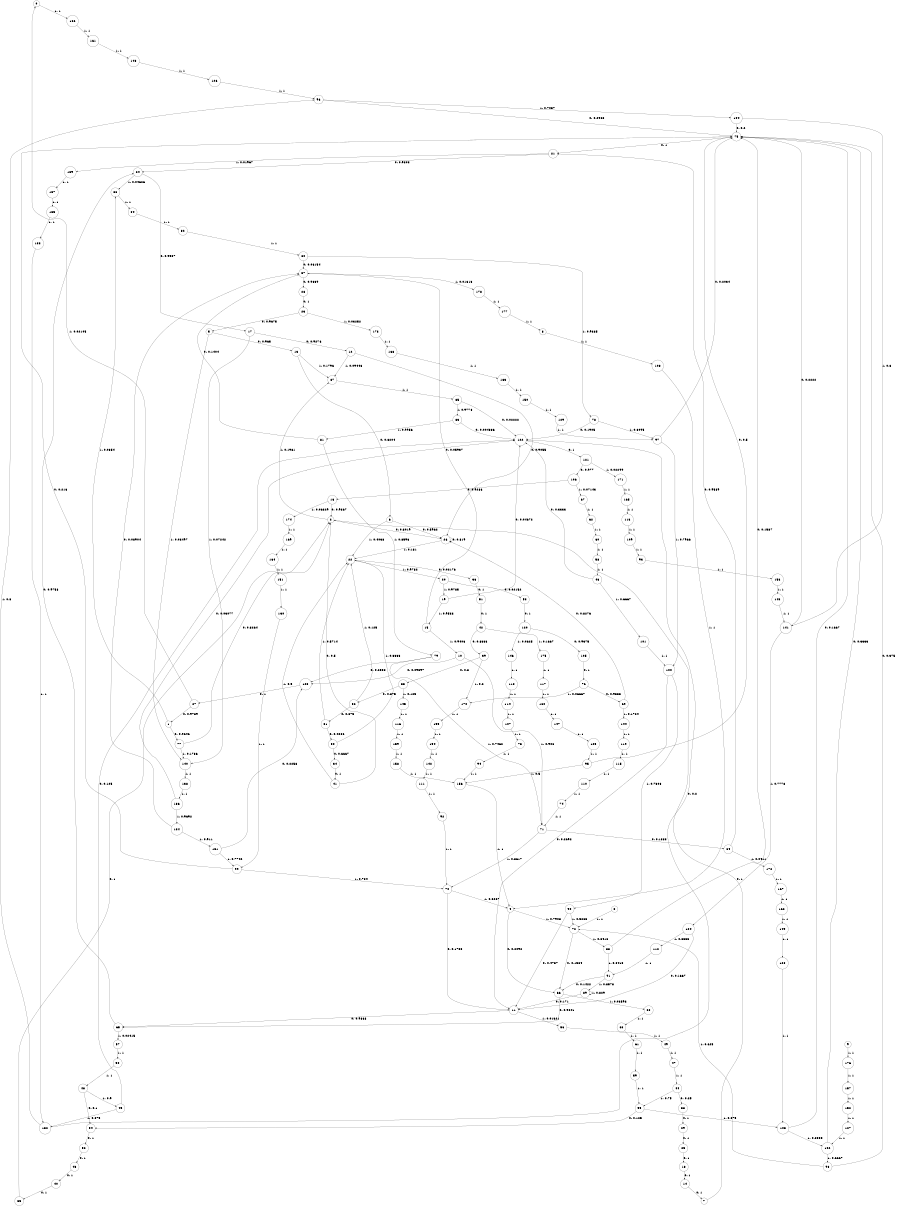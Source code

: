 digraph "ch3_both_short_L14" {
size = "6,8.5";
ratio = "fill";
node [shape = circle];
node [fontsize = 24];
edge [fontsize = 24];
0 -> 166 [label = "1: 1        "];
1 -> 77 [label = "0: 0.9646   "];
1 -> 86 [label = "1: 0.0354   "];
2 -> 26 [label = "0: 0.8019   "];
2 -> 87 [label = "1: 0.1981   "];
3 -> 72 [label = "1: 1        "];
4 -> 66 [label = "0: 0.2092   "];
4 -> 72 [label = "1: 0.7908   "];
5 -> 13 [label = "0: 0.965    "];
5 -> 140 [label = "1: 0.03497  "];
6 -> 26 [label = "0: 0.5962   "];
6 -> 22 [label = "1: 0.4038   "];
7 -> 2 [label = "0: 1        "];
8 -> 108 [label = "1: 1        "];
9 -> 176 [label = "1: 1        "];
10 -> 123 [label = "0: 0.09397  "];
10 -> 71 [label = "1: 0.906    "];
11 -> 65 [label = "0: 0.9868   "];
11 -> 56 [label = "1: 0.01321  "];
12 -> 26 [label = "0: 0.9055   "];
12 -> 87 [label = "1: 0.09446  "];
13 -> 6 [label = "0: 0.8204   "];
13 -> 87 [label = "1: 0.1796   "];
14 -> 7 [label = "0: 1        "];
15 -> 37 [label = "0: 0.05937  "];
15 -> 10 [label = "1: 0.9406   "];
16 -> 2 [label = "0: 0.9367   "];
16 -> 174 [label = "1: 0.06329  "];
17 -> 12 [label = "0: 0.9276   "];
17 -> 140 [label = "1: 0.07242  "];
18 -> 14 [label = "0: 1        "];
19 -> 122 [label = "0: 0.04672  "];
19 -> 15 [label = "1: 0.9533   "];
20 -> 53 [label = "0: 0.02152  "];
20 -> 19 [label = "1: 0.9785   "];
21 -> 24 [label = "0: 0.9803   "];
21 -> 139 [label = "1: 0.01967  "];
22 -> 36 [label = "0: 0.02176  "];
22 -> 20 [label = "1: 0.9782   "];
23 -> 5 [label = "0: 0.9675   "];
23 -> 173 [label = "1: 0.03252  "];
24 -> 17 [label = "0: 0.9537   "];
24 -> 86 [label = "1: 0.04626  "];
25 -> 18 [label = "0: 1        "];
26 -> 26 [label = "0: 0.819    "];
26 -> 22 [label = "1: 0.181    "];
27 -> 1 [label = "0: 0.9789   "];
27 -> 0 [label = "1: 0.02105  "];
28 -> 23 [label = "0: 1        "];
29 -> 25 [label = "0: 1        "];
30 -> 34 [label = "0: 0.6667   "];
30 -> 22 [label = "1: 0.3333   "];
31 -> 30 [label = "0: 0.4286   "];
31 -> 22 [label = "1: 0.5714   "];
32 -> 31 [label = "0: 0.875    "];
32 -> 22 [label = "1: 0.125    "];
33 -> 32 [label = "0: 0.875    "];
33 -> 145 [label = "1: 0.125    "];
34 -> 41 [label = "0: 1        "];
35 -> 2 [label = "0: 1        "];
36 -> 51 [label = "0: 1        "];
37 -> 28 [label = "0: 0.9839   "];
37 -> 178 [label = "1: 0.01613  "];
38 -> 29 [label = "0: 1        "];
39 -> 33 [label = "0: 0.8      "];
39 -> 170 [label = "1: 0.2      "];
40 -> 35 [label = "0: 1        "];
41 -> 2 [label = "0: 0.5      "];
41 -> 22 [label = "1: 0.5      "];
42 -> 39 [label = "0: 0.8333   "];
42 -> 175 [label = "1: 0.1667   "];
43 -> 40 [label = "0: 1        "];
44 -> 38 [label = "0: 0.25     "];
44 -> 55 [label = "1: 0.75     "];
45 -> 122 [label = "0: 0.125    "];
45 -> 132 [label = "1: 0.875    "];
46 -> 122 [label = "0: 0.3333   "];
46 -> 101 [label = "1: 0.6667   "];
47 -> 44 [label = "1: 1        "];
48 -> 54 [label = "0: 0.1      "];
48 -> 45 [label = "1: 0.9      "];
49 -> 47 [label = "1: 1        "];
50 -> 48 [label = "1: 1        "];
51 -> 42 [label = "0: 1        "];
52 -> 43 [label = "0: 1        "];
53 -> 120 [label = "0: 1        "];
54 -> 52 [label = "0: 1        "];
55 -> 54 [label = "0: 0.125    "];
55 -> 103 [label = "1: 0.875    "];
56 -> 49 [label = "1: 1        "];
57 -> 50 [label = "1: 1        "];
58 -> 46 [label = "1: 1        "];
59 -> 55 [label = "1: 1        "];
60 -> 58 [label = "1: 1        "];
61 -> 59 [label = "1: 1        "];
62 -> 60 [label = "1: 1        "];
63 -> 61 [label = "1: 1        "];
64 -> 21 [label = "0: 0.9589   "];
64 -> 172 [label = "1: 0.0411   "];
65 -> 24 [label = "0: 0.9758   "];
65 -> 57 [label = "1: 0.02415  "];
66 -> 65 [label = "0: 0.9641   "];
66 -> 68 [label = "1: 0.03593  "];
67 -> 62 [label = "1: 1        "];
68 -> 63 [label = "1: 1        "];
69 -> 26 [label = "0: 0.8276   "];
69 -> 144 [label = "1: 0.1724   "];
70 -> 11 [label = "0: 0.1733   "];
70 -> 4 [label = "1: 0.8267   "];
71 -> 64 [label = "0: 0.1383   "];
71 -> 70 [label = "1: 0.8617   "];
72 -> 66 [label = "0: 0.1584   "];
72 -> 88 [label = "1: 0.8416   "];
73 -> 94 [label = "1: 1        "];
74 -> 71 [label = "1: 1        "];
75 -> 21 [label = "0: 1        "];
76 -> 69 [label = "0: 0.9333   "];
76 -> 170 [label = "1: 0.06667  "];
77 -> 2 [label = "0: 0.8264   "];
77 -> 140 [label = "1: 0.1736   "];
78 -> 122 [label = "0: 0.1905   "];
78 -> 97 [label = "1: 0.8095   "];
79 -> 123 [label = "0: 0.2538   "];
79 -> 71 [label = "1: 0.7462   "];
80 -> 37 [label = "0: 0.06154  "];
80 -> 78 [label = "1: 0.9385   "];
81 -> 37 [label = "0: 0.1404   "];
81 -> 79 [label = "1: 0.8596   "];
82 -> 80 [label = "1: 1        "];
83 -> 122 [label = "0: 0.004386  "];
83 -> 81 [label = "1: 0.9956   "];
84 -> 82 [label = "1: 1        "];
85 -> 122 [label = "0: 0.02222  "];
85 -> 83 [label = "1: 0.9778   "];
86 -> 84 [label = "1: 1        "];
87 -> 85 [label = "1: 1        "];
88 -> 75 [label = "0: 0.1587   "];
88 -> 91 [label = "1: 0.8413   "];
89 -> 11 [label = "0: 0.171    "];
89 -> 89 [label = "1: 0.829    "];
90 -> 11 [label = "0: 0.4737   "];
90 -> 72 [label = "1: 0.5263   "];
91 -> 66 [label = "0: 0.1422   "];
91 -> 89 [label = "1: 0.8578   "];
92 -> 70 [label = "1: 1        "];
93 -> 153 [label = "1: 1        "];
94 -> 156 [label = "1: 1        "];
95 -> 75 [label = "0: 0.5      "];
95 -> 156 [label = "1: 0.5      "];
96 -> 75 [label = "0: 0.2963   "];
96 -> 104 [label = "1: 0.7037   "];
97 -> 75 [label = "0: 0.2034   "];
97 -> 100 [label = "1: 0.7966   "];
98 -> 75 [label = "0: 0.375    "];
98 -> 72 [label = "1: 0.625    "];
99 -> 75 [label = "0: 0.216    "];
99 -> 70 [label = "1: 0.784    "];
100 -> 11 [label = "0: 0.2692   "];
100 -> 90 [label = "1: 0.7308   "];
101 -> 100 [label = "1: 1        "];
102 -> 75 [label = "0: 0.3333   "];
102 -> 98 [label = "1: 0.6667   "];
103 -> 75 [label = "0: 0.1667   "];
103 -> 102 [label = "1: 0.8333   "];
104 -> 75 [label = "0: 0.2      "];
104 -> 141 [label = "1: 0.8      "];
105 -> 76 [label = "0: 1        "];
106 -> 16 [label = "0: 0.9286   "];
106 -> 67 [label = "1: 0.07143  "];
107 -> 73 [label = "1: 1        "];
108 -> 4 [label = "1: 1        "];
109 -> 93 [label = "1: 1        "];
110 -> 74 [label = "1: 1        "];
111 -> 92 [label = "1: 1        "];
112 -> 91 [label = "1: 1        "];
113 -> 109 [label = "1: 1        "];
114 -> 107 [label = "1: 1        "];
115 -> 110 [label = "1: 1        "];
116 -> 159 [label = "1: 1        "];
117 -> 160 [label = "1: 1        "];
118 -> 114 [label = "1: 1        "];
119 -> 115 [label = "1: 1        "];
120 -> 105 [label = "0: 0.9375   "];
120 -> 146 [label = "1: 0.0625   "];
121 -> 106 [label = "0: 0.977    "];
121 -> 171 [label = "1: 0.02299  "];
122 -> 121 [label = "0: 1        "];
123 -> 27 [label = "0: 1        "];
124 -> 11 [label = "0: 0.1667   "];
124 -> 112 [label = "1: 0.8333   "];
125 -> 95 [label = "1: 1        "];
126 -> 96 [label = "1: 1        "];
127 -> 102 [label = "1: 1        "];
128 -> 103 [label = "1: 1        "];
129 -> 97 [label = "1: 1        "];
130 -> 99 [label = "1: 1        "];
131 -> 123 [label = "0: 0.2258   "];
131 -> 99 [label = "1: 0.7742   "];
132 -> 122 [label = "0: 0.2      "];
132 -> 96 [label = "1: 0.8      "];
133 -> 132 [label = "1: 1        "];
134 -> 37 [label = "0: 0.08904  "];
134 -> 131 [label = "1: 0.911    "];
135 -> 133 [label = "1: 1        "];
136 -> 122 [label = "0: 0.03077  "];
136 -> 134 [label = "1: 0.9692   "];
137 -> 135 [label = "1: 1        "];
138 -> 136 [label = "1: 1        "];
139 -> 137 [label = "1: 1        "];
140 -> 138 [label = "1: 1        "];
141 -> 75 [label = "0: 0.2222   "];
141 -> 124 [label = "1: 0.7778   "];
142 -> 111 [label = "1: 1        "];
143 -> 141 [label = "1: 1        "];
144 -> 119 [label = "1: 1        "];
145 -> 116 [label = "1: 1        "];
146 -> 118 [label = "1: 1        "];
147 -> 125 [label = "1: 1        "];
148 -> 126 [label = "1: 1        "];
149 -> 128 [label = "1: 1        "];
150 -> 129 [label = "1: 1        "];
151 -> 130 [label = "1: 1        "];
152 -> 127 [label = "1: 1        "];
153 -> 143 [label = "1: 1        "];
154 -> 142 [label = "1: 1        "];
155 -> 154 [label = "1: 1        "];
156 -> 4 [label = "1: 1        "];
157 -> 152 [label = "1: 1        "];
158 -> 156 [label = "1: 1        "];
159 -> 158 [label = "1: 1        "];
160 -> 147 [label = "1: 1        "];
161 -> 148 [label = "1: 1        "];
162 -> 149 [label = "1: 1        "];
163 -> 150 [label = "1: 1        "];
164 -> 151 [label = "1: 1        "];
165 -> 113 [label = "1: 1        "];
166 -> 161 [label = "1: 1        "];
167 -> 162 [label = "1: 1        "];
168 -> 163 [label = "1: 1        "];
169 -> 164 [label = "1: 1        "];
170 -> 155 [label = "1: 1        "];
171 -> 165 [label = "1: 1        "];
172 -> 167 [label = "1: 1        "];
173 -> 168 [label = "1: 1        "];
174 -> 169 [label = "1: 1        "];
175 -> 117 [label = "1: 1        "];
176 -> 157 [label = "1: 1        "];
177 -> 8 [label = "1: 1        "];
178 -> 177 [label = "1: 1        "];
}